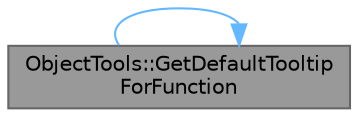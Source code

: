 digraph "ObjectTools::GetDefaultTooltipForFunction"
{
 // INTERACTIVE_SVG=YES
 // LATEX_PDF_SIZE
  bgcolor="transparent";
  edge [fontname=Helvetica,fontsize=10,labelfontname=Helvetica,labelfontsize=10];
  node [fontname=Helvetica,fontsize=10,shape=box,height=0.2,width=0.4];
  rankdir="LR";
  Node1 [id="Node000001",label="ObjectTools::GetDefaultTooltip\lForFunction",height=0.2,width=0.4,color="gray40", fillcolor="grey60", style="filled", fontcolor="black",tooltip="Gets the non-specific tooltip for the given UFunction."];
  Node1 -> Node1 [id="edge1_Node000001_Node000001",color="steelblue1",style="solid",tooltip=" "];
}
